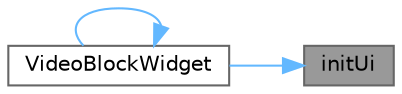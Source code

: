 digraph "initUi"
{
 // LATEX_PDF_SIZE
  bgcolor="transparent";
  edge [fontname=Helvetica,fontsize=10,labelfontname=Helvetica,labelfontsize=10];
  node [fontname=Helvetica,fontsize=10,shape=box,height=0.2,width=0.4];
  rankdir="RL";
  Node1 [id="Node000001",label="initUi",height=0.2,width=0.4,color="gray40", fillcolor="grey60", style="filled", fontcolor="black",tooltip="初始化界面"];
  Node1 -> Node2 [id="edge1_Node000001_Node000002",dir="back",color="steelblue1",style="solid",tooltip=" "];
  Node2 [id="Node000002",label="VideoBlockWidget",height=0.2,width=0.4,color="grey40", fillcolor="white", style="filled",URL="$class_video_block_widget.html#aca89e3c0f221c23188bd01fdbb67cd70",tooltip="构造函数"];
  Node2 -> Node2 [id="edge2_Node000002_Node000002",dir="back",color="steelblue1",style="solid",tooltip=" "];
}
